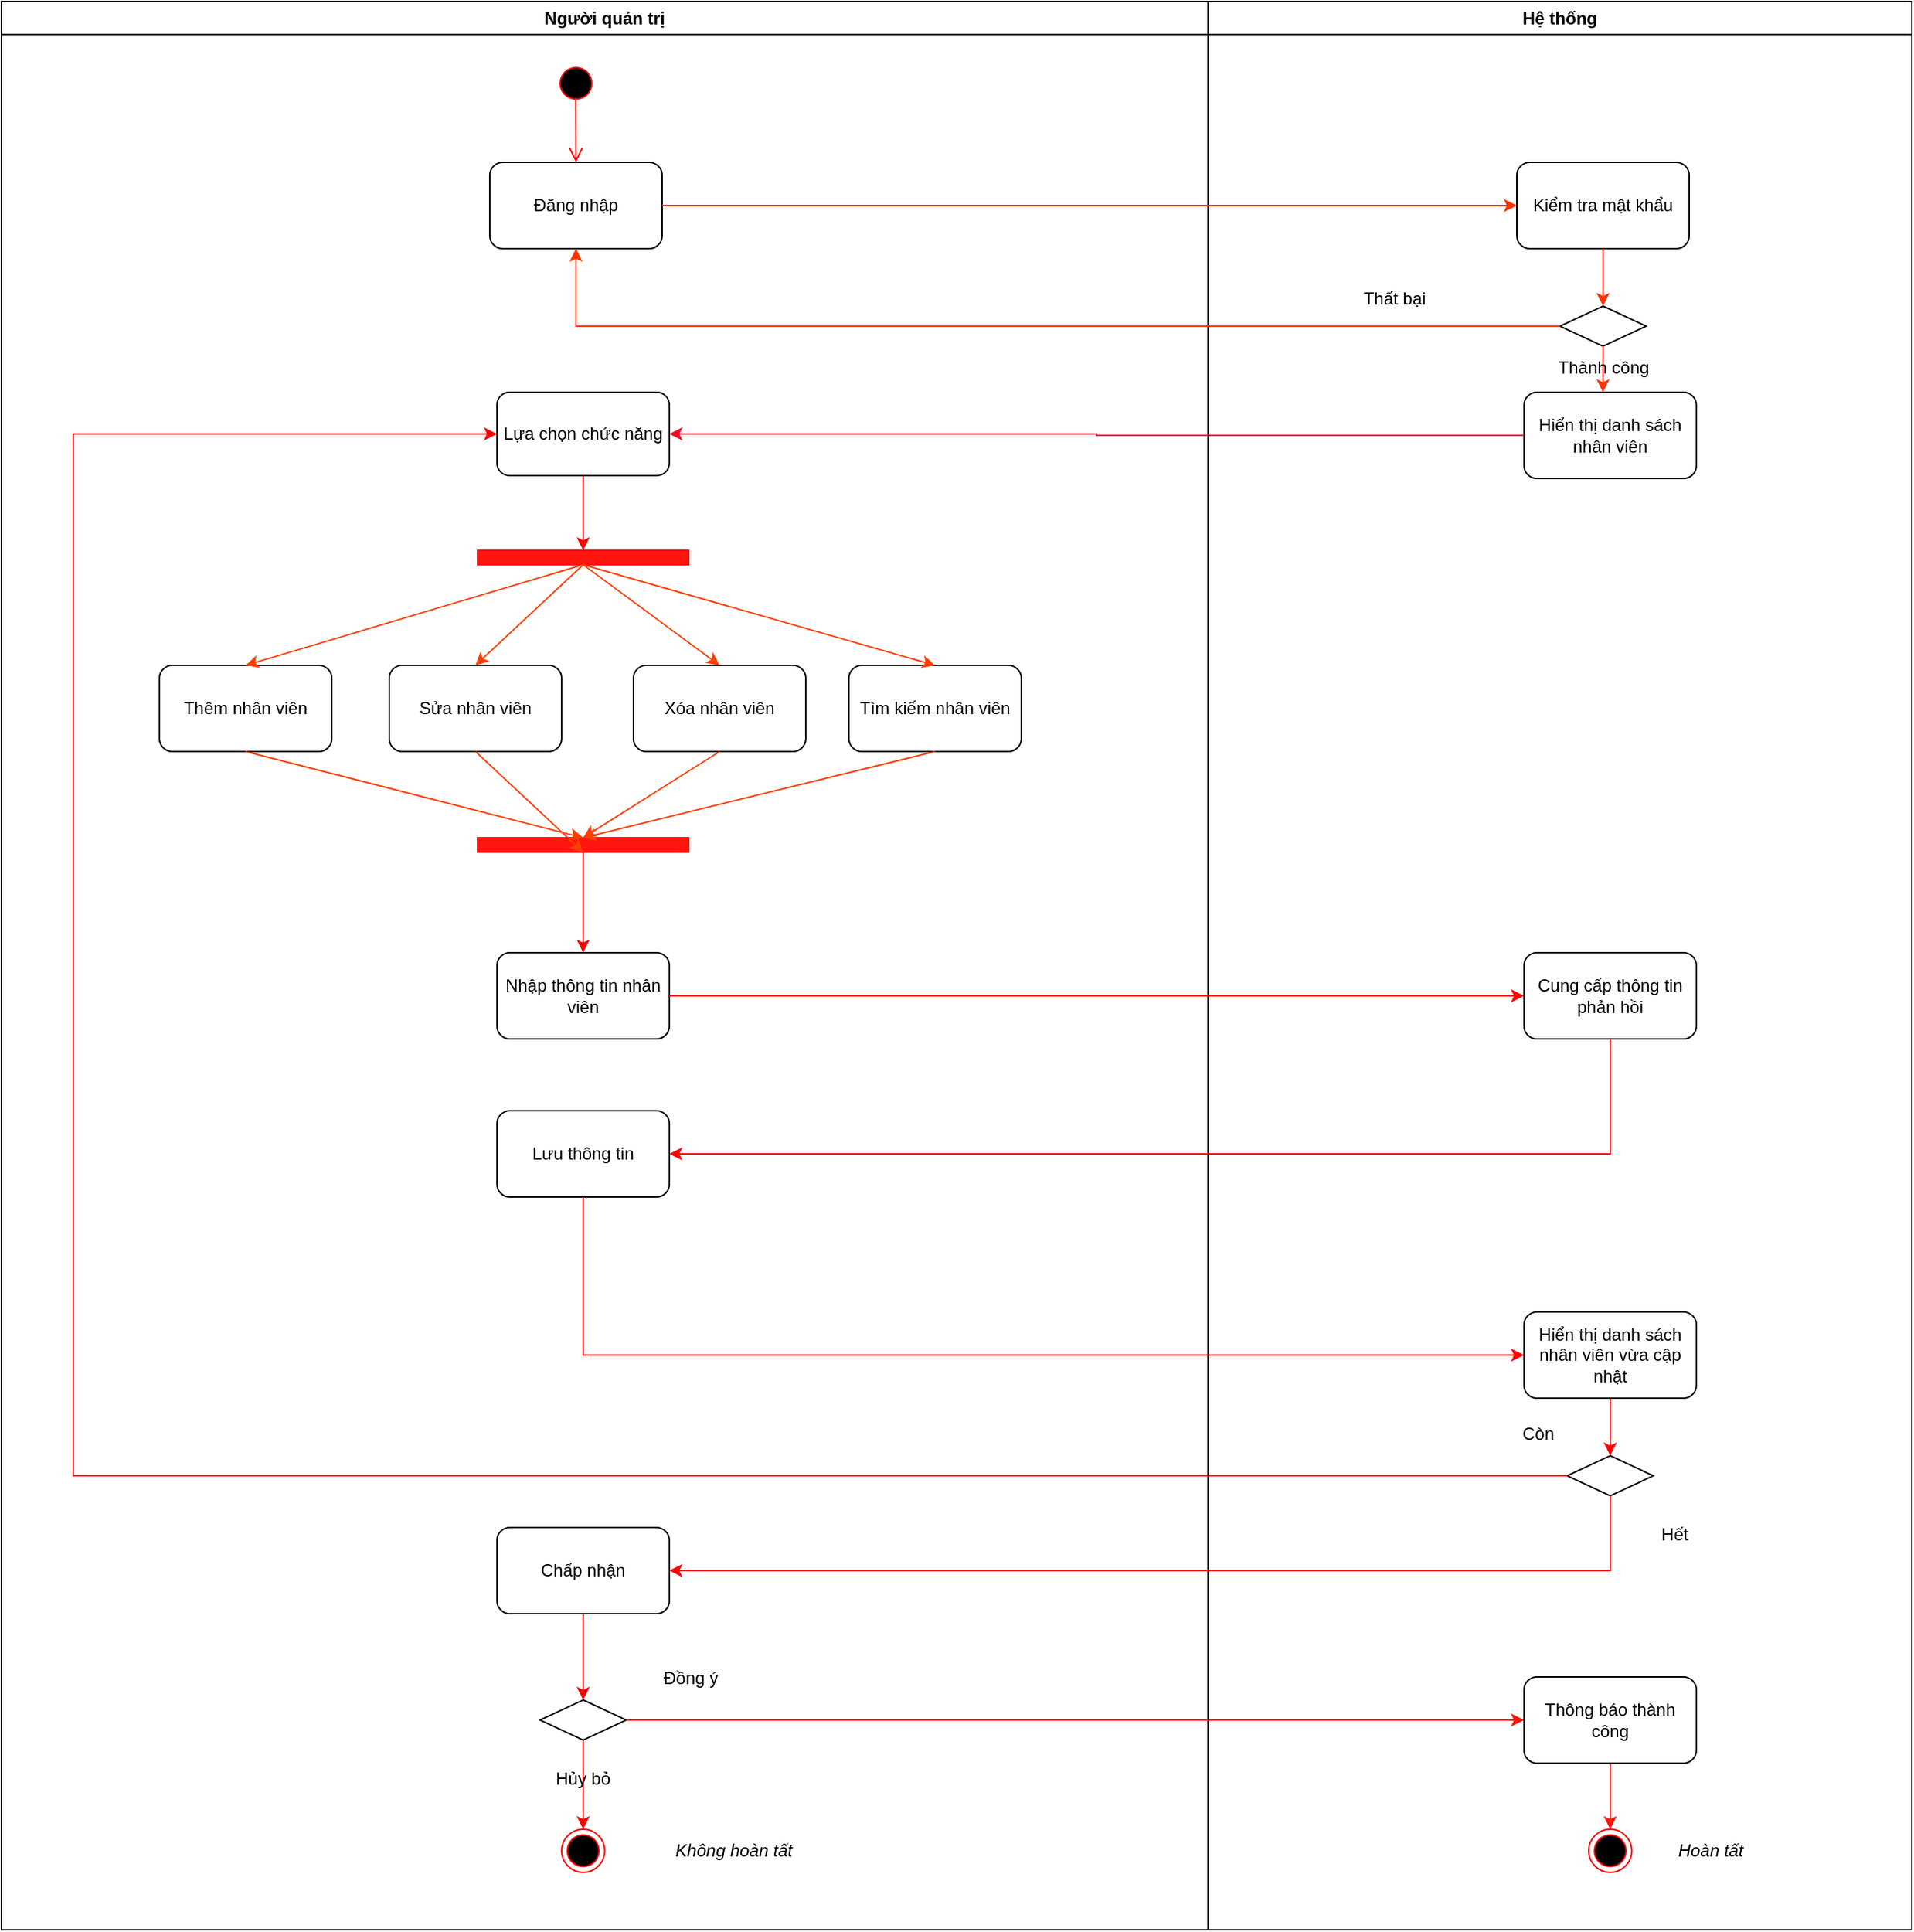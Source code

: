 <mxfile version="24.8.4">
  <diagram name="Page-1" id="e7e014a7-5840-1c2e-5031-d8a46d1fe8dd">
    <mxGraphModel dx="4018" dy="1256" grid="1" gridSize="10" guides="1" tooltips="1" connect="1" arrows="1" fold="1" page="1" pageScale="1" pageWidth="1169" pageHeight="826" background="none" math="0" shadow="0">
      <root>
        <mxCell id="0" />
        <mxCell id="1" parent="0" />
        <mxCell id="GeJe9mdbyyPjrDypoR-b-41" value="Người quản trị" style="swimlane;whiteSpace=wrap" vertex="1" parent="1">
          <mxGeometry x="-80" y="128" width="840" height="1342" as="geometry" />
        </mxCell>
        <mxCell id="GeJe9mdbyyPjrDypoR-b-42" value="" style="ellipse;shape=startState;fillColor=#000000;strokeColor=#ff0000;" vertex="1" parent="GeJe9mdbyyPjrDypoR-b-41">
          <mxGeometry x="385" y="42" width="30" height="30" as="geometry" />
        </mxCell>
        <mxCell id="GeJe9mdbyyPjrDypoR-b-43" value="Đăng nhập" style="rounded=1;whiteSpace=wrap;html=1;" vertex="1" parent="GeJe9mdbyyPjrDypoR-b-41">
          <mxGeometry x="339.997" y="112" width="120" height="60" as="geometry" />
        </mxCell>
        <mxCell id="GeJe9mdbyyPjrDypoR-b-44" value="" style="edgeStyle=elbowEdgeStyle;elbow=horizontal;verticalAlign=bottom;endArrow=open;endSize=8;strokeColor=#FF0000;endFill=1;rounded=0;exitX=0.562;exitY=0.836;exitDx=0;exitDy=0;exitPerimeter=0;" edge="1" parent="GeJe9mdbyyPjrDypoR-b-41">
          <mxGeometry x="100" y="40" as="geometry">
            <mxPoint x="399.97" y="112" as="targetPoint" />
            <mxPoint x="399.83" y="67.08" as="sourcePoint" />
          </mxGeometry>
        </mxCell>
        <mxCell id="GeJe9mdbyyPjrDypoR-b-45" value="" style="edgeStyle=orthogonalEdgeStyle;rounded=0;orthogonalLoop=1;jettySize=auto;html=1;strokeColor=#FF0000;fillColor=#FF2605;" edge="1" parent="GeJe9mdbyyPjrDypoR-b-41" source="GeJe9mdbyyPjrDypoR-b-46" target="GeJe9mdbyyPjrDypoR-b-47">
          <mxGeometry relative="1" as="geometry" />
        </mxCell>
        <mxCell id="GeJe9mdbyyPjrDypoR-b-46" value="Lựa chọn chức năng" style="rounded=1;whiteSpace=wrap;html=1;" vertex="1" parent="GeJe9mdbyyPjrDypoR-b-41">
          <mxGeometry x="345" y="272" width="120" height="58" as="geometry" />
        </mxCell>
        <mxCell id="GeJe9mdbyyPjrDypoR-b-47" value="" style="whiteSpace=wrap;html=1;rounded=0;shadow=0;comic=0;labelBackgroundColor=none;strokeWidth=1;fillColor=#FF170F;fontFamily=Verdana;fontSize=12;align=center;rotation=0;strokeColor=#FF0800;" vertex="1" parent="GeJe9mdbyyPjrDypoR-b-41">
          <mxGeometry x="331.5" y="382" width="147" height="10" as="geometry" />
        </mxCell>
        <mxCell id="GeJe9mdbyyPjrDypoR-b-48" value="Thêm nhân viên" style="rounded=1;whiteSpace=wrap;html=1;" vertex="1" parent="GeJe9mdbyyPjrDypoR-b-41">
          <mxGeometry x="110" y="462" width="120" height="60" as="geometry" />
        </mxCell>
        <mxCell id="GeJe9mdbyyPjrDypoR-b-49" value="Sửa nhân viên" style="rounded=1;whiteSpace=wrap;html=1;" vertex="1" parent="GeJe9mdbyyPjrDypoR-b-41">
          <mxGeometry x="270" y="462" width="120" height="60" as="geometry" />
        </mxCell>
        <mxCell id="GeJe9mdbyyPjrDypoR-b-50" value="Xóa nhân viên" style="rounded=1;whiteSpace=wrap;html=1;" vertex="1" parent="GeJe9mdbyyPjrDypoR-b-41">
          <mxGeometry x="440" y="462" width="120" height="60" as="geometry" />
        </mxCell>
        <mxCell id="GeJe9mdbyyPjrDypoR-b-51" value="Tìm kiếm nhân viên" style="rounded=1;whiteSpace=wrap;html=1;" vertex="1" parent="GeJe9mdbyyPjrDypoR-b-41">
          <mxGeometry x="590" y="462" width="120" height="60" as="geometry" />
        </mxCell>
        <mxCell id="GeJe9mdbyyPjrDypoR-b-52" value="" style="edgeStyle=orthogonalEdgeStyle;rounded=0;orthogonalLoop=1;jettySize=auto;html=1;strokeColor=#FF0000;fillColor=#FF2605;" edge="1" parent="GeJe9mdbyyPjrDypoR-b-41" source="GeJe9mdbyyPjrDypoR-b-53" target="GeJe9mdbyyPjrDypoR-b-54">
          <mxGeometry relative="1" as="geometry" />
        </mxCell>
        <mxCell id="GeJe9mdbyyPjrDypoR-b-53" value="" style="whiteSpace=wrap;html=1;rounded=0;shadow=0;comic=0;labelBackgroundColor=none;strokeWidth=1;fillColor=#FF170F;fontFamily=Verdana;fontSize=12;align=center;rotation=0;strokeColor=#FF0800;" vertex="1" parent="GeJe9mdbyyPjrDypoR-b-41">
          <mxGeometry x="331.5" y="582" width="147" height="10" as="geometry" />
        </mxCell>
        <mxCell id="GeJe9mdbyyPjrDypoR-b-54" value="Nhập thông tin nhân viên" style="rounded=1;whiteSpace=wrap;html=1;" vertex="1" parent="GeJe9mdbyyPjrDypoR-b-41">
          <mxGeometry x="345" y="662" width="120" height="60" as="geometry" />
        </mxCell>
        <mxCell id="GeJe9mdbyyPjrDypoR-b-55" value="Lưu thông tin" style="rounded=1;whiteSpace=wrap;html=1;" vertex="1" parent="GeJe9mdbyyPjrDypoR-b-41">
          <mxGeometry x="345" y="772" width="120" height="60" as="geometry" />
        </mxCell>
        <mxCell id="GeJe9mdbyyPjrDypoR-b-56" value="" style="edgeStyle=orthogonalEdgeStyle;rounded=0;orthogonalLoop=1;jettySize=auto;html=1;strokeColor=#FF0000;fillColor=#FF0000;" edge="1" parent="GeJe9mdbyyPjrDypoR-b-41" source="GeJe9mdbyyPjrDypoR-b-57" target="GeJe9mdbyyPjrDypoR-b-59">
          <mxGeometry relative="1" as="geometry" />
        </mxCell>
        <mxCell id="GeJe9mdbyyPjrDypoR-b-57" value="Chấp nhận" style="rounded=1;whiteSpace=wrap;html=1;" vertex="1" parent="GeJe9mdbyyPjrDypoR-b-41">
          <mxGeometry x="345" y="1062" width="120" height="60" as="geometry" />
        </mxCell>
        <mxCell id="GeJe9mdbyyPjrDypoR-b-58" value="" style="edgeStyle=orthogonalEdgeStyle;rounded=0;orthogonalLoop=1;jettySize=auto;html=1;strokeColor=#FF0000;fillColor=#FF0000;" edge="1" parent="GeJe9mdbyyPjrDypoR-b-41" source="GeJe9mdbyyPjrDypoR-b-59" target="GeJe9mdbyyPjrDypoR-b-60">
          <mxGeometry relative="1" as="geometry" />
        </mxCell>
        <mxCell id="GeJe9mdbyyPjrDypoR-b-59" value="" style="rhombus;whiteSpace=wrap;html=1;" vertex="1" parent="GeJe9mdbyyPjrDypoR-b-41">
          <mxGeometry x="375" y="1182" width="60" height="28" as="geometry" />
        </mxCell>
        <mxCell id="GeJe9mdbyyPjrDypoR-b-60" value="" style="ellipse;html=1;shape=endState;fillColor=#000000;strokeColor=#ff0000;" vertex="1" parent="GeJe9mdbyyPjrDypoR-b-41">
          <mxGeometry x="390" y="1272" width="30" height="30" as="geometry" />
        </mxCell>
        <mxCell id="GeJe9mdbyyPjrDypoR-b-61" value="" style="endArrow=classic;html=1;rounded=0;exitX=0.5;exitY=1;exitDx=0;exitDy=0;entryX=0.5;entryY=0;entryDx=0;entryDy=0;fillColor=#FF0505;strokeColor=#FF3F05;" edge="1" parent="GeJe9mdbyyPjrDypoR-b-41" source="GeJe9mdbyyPjrDypoR-b-47" target="GeJe9mdbyyPjrDypoR-b-48">
          <mxGeometry width="50" height="50" relative="1" as="geometry">
            <mxPoint x="405" y="398" as="sourcePoint" />
            <mxPoint x="160" y="462" as="targetPoint" />
          </mxGeometry>
        </mxCell>
        <mxCell id="GeJe9mdbyyPjrDypoR-b-62" value="" style="endArrow=classic;html=1;rounded=0;exitX=0.5;exitY=1;exitDx=0;exitDy=0;entryX=0.5;entryY=0;entryDx=0;entryDy=0;fillColor=#FF0505;strokeColor=#FF3F05;" edge="1" parent="GeJe9mdbyyPjrDypoR-b-41" source="GeJe9mdbyyPjrDypoR-b-47" target="GeJe9mdbyyPjrDypoR-b-49">
          <mxGeometry width="50" height="50" relative="1" as="geometry">
            <mxPoint x="470" y="372" as="sourcePoint" />
            <mxPoint x="225" y="436" as="targetPoint" />
          </mxGeometry>
        </mxCell>
        <mxCell id="GeJe9mdbyyPjrDypoR-b-63" value="" style="endArrow=classic;html=1;rounded=0;exitX=0.5;exitY=1;exitDx=0;exitDy=0;entryX=0.5;entryY=0;entryDx=0;entryDy=0;fillColor=#FF0505;strokeColor=#FF3F05;" edge="1" parent="GeJe9mdbyyPjrDypoR-b-41" source="GeJe9mdbyyPjrDypoR-b-47" target="GeJe9mdbyyPjrDypoR-b-51">
          <mxGeometry width="50" height="50" relative="1" as="geometry">
            <mxPoint x="490" y="392" as="sourcePoint" />
            <mxPoint x="245" y="456" as="targetPoint" />
          </mxGeometry>
        </mxCell>
        <mxCell id="GeJe9mdbyyPjrDypoR-b-64" value="" style="endArrow=classic;html=1;rounded=0;exitX=0.5;exitY=1;exitDx=0;exitDy=0;entryX=0.5;entryY=0;entryDx=0;entryDy=0;fillColor=#FF0505;strokeColor=#FF3F05;" edge="1" parent="GeJe9mdbyyPjrDypoR-b-41" source="GeJe9mdbyyPjrDypoR-b-48" target="GeJe9mdbyyPjrDypoR-b-53">
          <mxGeometry width="50" height="50" relative="1" as="geometry">
            <mxPoint x="395" y="582" as="sourcePoint" />
            <mxPoint x="150" y="646" as="targetPoint" />
          </mxGeometry>
        </mxCell>
        <mxCell id="GeJe9mdbyyPjrDypoR-b-65" value="" style="endArrow=classic;html=1;rounded=0;exitX=0.5;exitY=1;exitDx=0;exitDy=0;entryX=0.5;entryY=0;entryDx=0;entryDy=0;fillColor=#FF0505;strokeColor=#FF3F05;" edge="1" parent="GeJe9mdbyyPjrDypoR-b-41" source="GeJe9mdbyyPjrDypoR-b-50" target="GeJe9mdbyyPjrDypoR-b-53">
          <mxGeometry width="50" height="50" relative="1" as="geometry">
            <mxPoint x="190" y="542" as="sourcePoint" />
            <mxPoint x="425" y="602" as="targetPoint" />
          </mxGeometry>
        </mxCell>
        <mxCell id="GeJe9mdbyyPjrDypoR-b-66" value="" style="endArrow=classic;html=1;rounded=0;exitX=0.5;exitY=1;exitDx=0;exitDy=0;fillColor=#FF0505;strokeColor=#FF3F05;entryX=0.5;entryY=0;entryDx=0;entryDy=0;" edge="1" parent="GeJe9mdbyyPjrDypoR-b-41" source="GeJe9mdbyyPjrDypoR-b-51" target="GeJe9mdbyyPjrDypoR-b-53">
          <mxGeometry width="50" height="50" relative="1" as="geometry">
            <mxPoint x="200" y="552" as="sourcePoint" />
            <mxPoint x="405" y="585" as="targetPoint" />
          </mxGeometry>
        </mxCell>
        <mxCell id="GeJe9mdbyyPjrDypoR-b-67" value="" style="endArrow=classic;html=1;rounded=0;fillColor=#FF0505;strokeColor=#FF3F05;exitX=0.5;exitY=1;exitDx=0;exitDy=0;entryX=0.5;entryY=0;entryDx=0;entryDy=0;" edge="1" parent="GeJe9mdbyyPjrDypoR-b-41" source="GeJe9mdbyyPjrDypoR-b-47" target="GeJe9mdbyyPjrDypoR-b-50">
          <mxGeometry width="50" height="50" relative="1" as="geometry">
            <mxPoint x="540" y="392" as="sourcePoint" />
            <mxPoint x="375" y="446" as="targetPoint" />
          </mxGeometry>
        </mxCell>
        <mxCell id="GeJe9mdbyyPjrDypoR-b-68" value="" style="endArrow=classic;html=1;rounded=0;exitX=0.5;exitY=1;exitDx=0;exitDy=0;fillColor=#FF0505;strokeColor=#FF3F05;entryX=0.5;entryY=1;entryDx=0;entryDy=0;" edge="1" parent="GeJe9mdbyyPjrDypoR-b-41" source="GeJe9mdbyyPjrDypoR-b-49" target="GeJe9mdbyyPjrDypoR-b-53">
          <mxGeometry width="50" height="50" relative="1" as="geometry">
            <mxPoint x="320" y="532" as="sourcePoint" />
            <mxPoint x="540" y="582" as="targetPoint" />
          </mxGeometry>
        </mxCell>
        <mxCell id="GeJe9mdbyyPjrDypoR-b-69" value="Đồng ý" style="text;html=1;align=center;verticalAlign=middle;whiteSpace=wrap;rounded=0;" vertex="1" parent="GeJe9mdbyyPjrDypoR-b-41">
          <mxGeometry x="450" y="1152" width="60" height="30" as="geometry" />
        </mxCell>
        <mxCell id="GeJe9mdbyyPjrDypoR-b-70" value="Hủy bỏ" style="text;html=1;align=center;verticalAlign=middle;whiteSpace=wrap;rounded=0;" vertex="1" parent="GeJe9mdbyyPjrDypoR-b-41">
          <mxGeometry x="375" y="1222" width="60" height="30" as="geometry" />
        </mxCell>
        <mxCell id="GeJe9mdbyyPjrDypoR-b-71" value="Không hoàn tất" style="text;html=1;align=center;verticalAlign=middle;whiteSpace=wrap;rounded=0;fontStyle=2" vertex="1" parent="GeJe9mdbyyPjrDypoR-b-41">
          <mxGeometry x="460" y="1272" width="100" height="30" as="geometry" />
        </mxCell>
        <mxCell id="GeJe9mdbyyPjrDypoR-b-72" value="Hệ thống" style="swimlane;whiteSpace=wrap" vertex="1" parent="1">
          <mxGeometry x="760" y="128" width="490" height="1342" as="geometry" />
        </mxCell>
        <mxCell id="GeJe9mdbyyPjrDypoR-b-73" value="Kiểm tra mật khẩu" style="rounded=1;whiteSpace=wrap;html=1;" vertex="1" parent="GeJe9mdbyyPjrDypoR-b-72">
          <mxGeometry x="215" y="112" width="120" height="60" as="geometry" />
        </mxCell>
        <mxCell id="GeJe9mdbyyPjrDypoR-b-74" value="" style="rhombus;whiteSpace=wrap;html=1;" vertex="1" parent="GeJe9mdbyyPjrDypoR-b-72">
          <mxGeometry x="245" y="212" width="60" height="28" as="geometry" />
        </mxCell>
        <mxCell id="GeJe9mdbyyPjrDypoR-b-75" style="edgeStyle=orthogonalEdgeStyle;rounded=0;orthogonalLoop=1;jettySize=auto;html=1;exitX=0.5;exitY=1;exitDx=0;exitDy=0;entryX=0.5;entryY=0;entryDx=0;entryDy=0;fillColor=#FF1C03;strokeColor=#FF3300;" edge="1" parent="GeJe9mdbyyPjrDypoR-b-72" source="GeJe9mdbyyPjrDypoR-b-73" target="GeJe9mdbyyPjrDypoR-b-74">
          <mxGeometry relative="1" as="geometry">
            <mxPoint x="-270" y="232" as="sourcePoint" />
            <mxPoint x="290" y="232" as="targetPoint" />
          </mxGeometry>
        </mxCell>
        <mxCell id="GeJe9mdbyyPjrDypoR-b-76" value="Hiển thị danh sách nhân viên" style="rounded=1;whiteSpace=wrap;html=1;" vertex="1" parent="GeJe9mdbyyPjrDypoR-b-72">
          <mxGeometry x="220" y="272" width="120" height="60" as="geometry" />
        </mxCell>
        <mxCell id="GeJe9mdbyyPjrDypoR-b-77" style="edgeStyle=orthogonalEdgeStyle;rounded=0;orthogonalLoop=1;jettySize=auto;html=1;entryX=0.458;entryY=0;entryDx=0;entryDy=0;fillColor=#FF1C03;strokeColor=#FF3300;exitX=0.5;exitY=1;exitDx=0;exitDy=0;entryPerimeter=0;" edge="1" parent="GeJe9mdbyyPjrDypoR-b-72" source="GeJe9mdbyyPjrDypoR-b-74" target="GeJe9mdbyyPjrDypoR-b-76">
          <mxGeometry relative="1" as="geometry">
            <mxPoint x="310" y="192" as="sourcePoint" />
            <mxPoint x="285" y="222" as="targetPoint" />
          </mxGeometry>
        </mxCell>
        <mxCell id="GeJe9mdbyyPjrDypoR-b-78" value="Cung cấp thông tin phản hồi" style="rounded=1;whiteSpace=wrap;html=1;" vertex="1" parent="GeJe9mdbyyPjrDypoR-b-72">
          <mxGeometry x="220" y="662" width="120" height="60" as="geometry" />
        </mxCell>
        <mxCell id="GeJe9mdbyyPjrDypoR-b-79" value="" style="edgeStyle=orthogonalEdgeStyle;rounded=0;orthogonalLoop=1;jettySize=auto;html=1;strokeColor=#FF0000;fillColor=#FF0000;" edge="1" parent="GeJe9mdbyyPjrDypoR-b-72" source="GeJe9mdbyyPjrDypoR-b-80" target="GeJe9mdbyyPjrDypoR-b-81">
          <mxGeometry relative="1" as="geometry" />
        </mxCell>
        <mxCell id="GeJe9mdbyyPjrDypoR-b-80" value="Hiển thị danh sách nhân viên vừa cập nhật" style="rounded=1;whiteSpace=wrap;html=1;" vertex="1" parent="GeJe9mdbyyPjrDypoR-b-72">
          <mxGeometry x="220" y="912" width="120" height="60" as="geometry" />
        </mxCell>
        <mxCell id="GeJe9mdbyyPjrDypoR-b-81" value="" style="rhombus;whiteSpace=wrap;html=1;" vertex="1" parent="GeJe9mdbyyPjrDypoR-b-72">
          <mxGeometry x="250" y="1012" width="60" height="28" as="geometry" />
        </mxCell>
        <mxCell id="GeJe9mdbyyPjrDypoR-b-82" value="" style="ellipse;html=1;shape=endState;fillColor=#000000;strokeColor=#ff0000;" vertex="1" parent="GeJe9mdbyyPjrDypoR-b-72">
          <mxGeometry x="265" y="1272" width="30" height="30" as="geometry" />
        </mxCell>
        <mxCell id="GeJe9mdbyyPjrDypoR-b-83" value="" style="edgeStyle=orthogonalEdgeStyle;rounded=0;orthogonalLoop=1;jettySize=auto;html=1;strokeColor=#FF1303;fillColor=#FF2008;" edge="1" parent="GeJe9mdbyyPjrDypoR-b-72" source="GeJe9mdbyyPjrDypoR-b-84" target="GeJe9mdbyyPjrDypoR-b-82">
          <mxGeometry relative="1" as="geometry" />
        </mxCell>
        <mxCell id="GeJe9mdbyyPjrDypoR-b-84" value="Thông báo thành công" style="rounded=1;whiteSpace=wrap;html=1;" vertex="1" parent="GeJe9mdbyyPjrDypoR-b-72">
          <mxGeometry x="220" y="1166" width="120" height="60" as="geometry" />
        </mxCell>
        <mxCell id="GeJe9mdbyyPjrDypoR-b-85" value="Còn" style="text;html=1;align=center;verticalAlign=middle;whiteSpace=wrap;rounded=0;" vertex="1" parent="GeJe9mdbyyPjrDypoR-b-72">
          <mxGeometry x="200" y="982" width="60" height="30" as="geometry" />
        </mxCell>
        <mxCell id="GeJe9mdbyyPjrDypoR-b-86" value="Hết" style="text;html=1;align=center;verticalAlign=middle;whiteSpace=wrap;rounded=0;" vertex="1" parent="GeJe9mdbyyPjrDypoR-b-72">
          <mxGeometry x="295" y="1052" width="60" height="30" as="geometry" />
        </mxCell>
        <mxCell id="GeJe9mdbyyPjrDypoR-b-87" value="Hoàn tất" style="text;html=1;align=center;verticalAlign=middle;whiteSpace=wrap;rounded=0;fontStyle=2" vertex="1" parent="GeJe9mdbyyPjrDypoR-b-72">
          <mxGeometry x="320" y="1272" width="60" height="30" as="geometry" />
        </mxCell>
        <mxCell id="GeJe9mdbyyPjrDypoR-b-88" value="Thất bại" style="text;html=1;align=center;verticalAlign=middle;whiteSpace=wrap;rounded=0;" vertex="1" parent="GeJe9mdbyyPjrDypoR-b-72">
          <mxGeometry x="100" y="192" width="60" height="30" as="geometry" />
        </mxCell>
        <mxCell id="GeJe9mdbyyPjrDypoR-b-89" value="Thành công" style="text;html=1;align=center;verticalAlign=middle;whiteSpace=wrap;rounded=0;" vertex="1" parent="GeJe9mdbyyPjrDypoR-b-72">
          <mxGeometry x="232.5" y="240" width="85" height="30" as="geometry" />
        </mxCell>
        <mxCell id="GeJe9mdbyyPjrDypoR-b-90" style="edgeStyle=orthogonalEdgeStyle;rounded=0;orthogonalLoop=1;jettySize=auto;html=1;exitX=1;exitY=0.5;exitDx=0;exitDy=0;entryX=0;entryY=0.5;entryDx=0;entryDy=0;fillColor=#FF1C03;strokeColor=#FF3300;" edge="1" parent="1" source="GeJe9mdbyyPjrDypoR-b-43" target="GeJe9mdbyyPjrDypoR-b-73">
          <mxGeometry relative="1" as="geometry" />
        </mxCell>
        <mxCell id="GeJe9mdbyyPjrDypoR-b-91" style="edgeStyle=orthogonalEdgeStyle;rounded=0;orthogonalLoop=1;jettySize=auto;html=1;exitX=0;exitY=0.5;exitDx=0;exitDy=0;fillColor=#FF1C03;strokeColor=#FF3300;" edge="1" parent="1" source="GeJe9mdbyyPjrDypoR-b-74" target="GeJe9mdbyyPjrDypoR-b-43">
          <mxGeometry relative="1" as="geometry">
            <mxPoint x="245" y="280" as="sourcePoint" />
            <mxPoint x="170" y="310" as="targetPoint" />
          </mxGeometry>
        </mxCell>
        <mxCell id="GeJe9mdbyyPjrDypoR-b-92" style="edgeStyle=orthogonalEdgeStyle;rounded=0;orthogonalLoop=1;jettySize=auto;html=1;strokeColor=#FF0022;fillColor=#FF2200;" edge="1" parent="1" source="GeJe9mdbyyPjrDypoR-b-76" target="GeJe9mdbyyPjrDypoR-b-46">
          <mxGeometry relative="1" as="geometry" />
        </mxCell>
        <mxCell id="GeJe9mdbyyPjrDypoR-b-93" style="edgeStyle=orthogonalEdgeStyle;rounded=0;orthogonalLoop=1;jettySize=auto;html=1;entryX=0;entryY=0.5;entryDx=0;entryDy=0;strokeColor=#FF0000;fillColor=#FF0000;" edge="1" parent="1" source="GeJe9mdbyyPjrDypoR-b-54" target="GeJe9mdbyyPjrDypoR-b-78">
          <mxGeometry relative="1" as="geometry" />
        </mxCell>
        <mxCell id="GeJe9mdbyyPjrDypoR-b-94" style="edgeStyle=orthogonalEdgeStyle;rounded=0;orthogonalLoop=1;jettySize=auto;html=1;entryX=1;entryY=0.5;entryDx=0;entryDy=0;strokeColor=#FF0000;fillColor=#FF0000;" edge="1" parent="1" source="GeJe9mdbyyPjrDypoR-b-78" target="GeJe9mdbyyPjrDypoR-b-55">
          <mxGeometry relative="1" as="geometry">
            <Array as="points">
              <mxPoint x="1040" y="930" />
            </Array>
          </mxGeometry>
        </mxCell>
        <mxCell id="GeJe9mdbyyPjrDypoR-b-95" style="edgeStyle=orthogonalEdgeStyle;rounded=0;orthogonalLoop=1;jettySize=auto;html=1;entryX=0;entryY=0.5;entryDx=0;entryDy=0;strokeColor=#FF0000;fillColor=#FF0000;exitX=0.5;exitY=1;exitDx=0;exitDy=0;" edge="1" parent="1" source="GeJe9mdbyyPjrDypoR-b-55" target="GeJe9mdbyyPjrDypoR-b-80">
          <mxGeometry relative="1" as="geometry">
            <Array as="points">
              <mxPoint x="325" y="1070" />
            </Array>
          </mxGeometry>
        </mxCell>
        <mxCell id="GeJe9mdbyyPjrDypoR-b-96" style="edgeStyle=orthogonalEdgeStyle;rounded=0;orthogonalLoop=1;jettySize=auto;html=1;entryX=1;entryY=0.5;entryDx=0;entryDy=0;strokeColor=#FF0000;fillColor=#FF0000;" edge="1" parent="1" source="GeJe9mdbyyPjrDypoR-b-81" target="GeJe9mdbyyPjrDypoR-b-57">
          <mxGeometry relative="1" as="geometry">
            <Array as="points">
              <mxPoint x="1040" y="1220" />
            </Array>
          </mxGeometry>
        </mxCell>
        <mxCell id="GeJe9mdbyyPjrDypoR-b-97" style="edgeStyle=orthogonalEdgeStyle;rounded=0;orthogonalLoop=1;jettySize=auto;html=1;entryX=0;entryY=0.5;entryDx=0;entryDy=0;strokeColor=#FF0000;fillColor=#FF0000;" edge="1" parent="1" source="GeJe9mdbyyPjrDypoR-b-81" target="GeJe9mdbyyPjrDypoR-b-46">
          <mxGeometry relative="1" as="geometry">
            <Array as="points">
              <mxPoint x="-30" y="1154" />
              <mxPoint x="-30" y="429" />
            </Array>
          </mxGeometry>
        </mxCell>
        <mxCell id="GeJe9mdbyyPjrDypoR-b-98" style="edgeStyle=orthogonalEdgeStyle;rounded=0;orthogonalLoop=1;jettySize=auto;html=1;entryX=0;entryY=0.5;entryDx=0;entryDy=0;strokeColor=#FF1303;fillColor=#FF2008;" edge="1" parent="1" source="GeJe9mdbyyPjrDypoR-b-59" target="GeJe9mdbyyPjrDypoR-b-84">
          <mxGeometry relative="1" as="geometry" />
        </mxCell>
      </root>
    </mxGraphModel>
  </diagram>
</mxfile>
